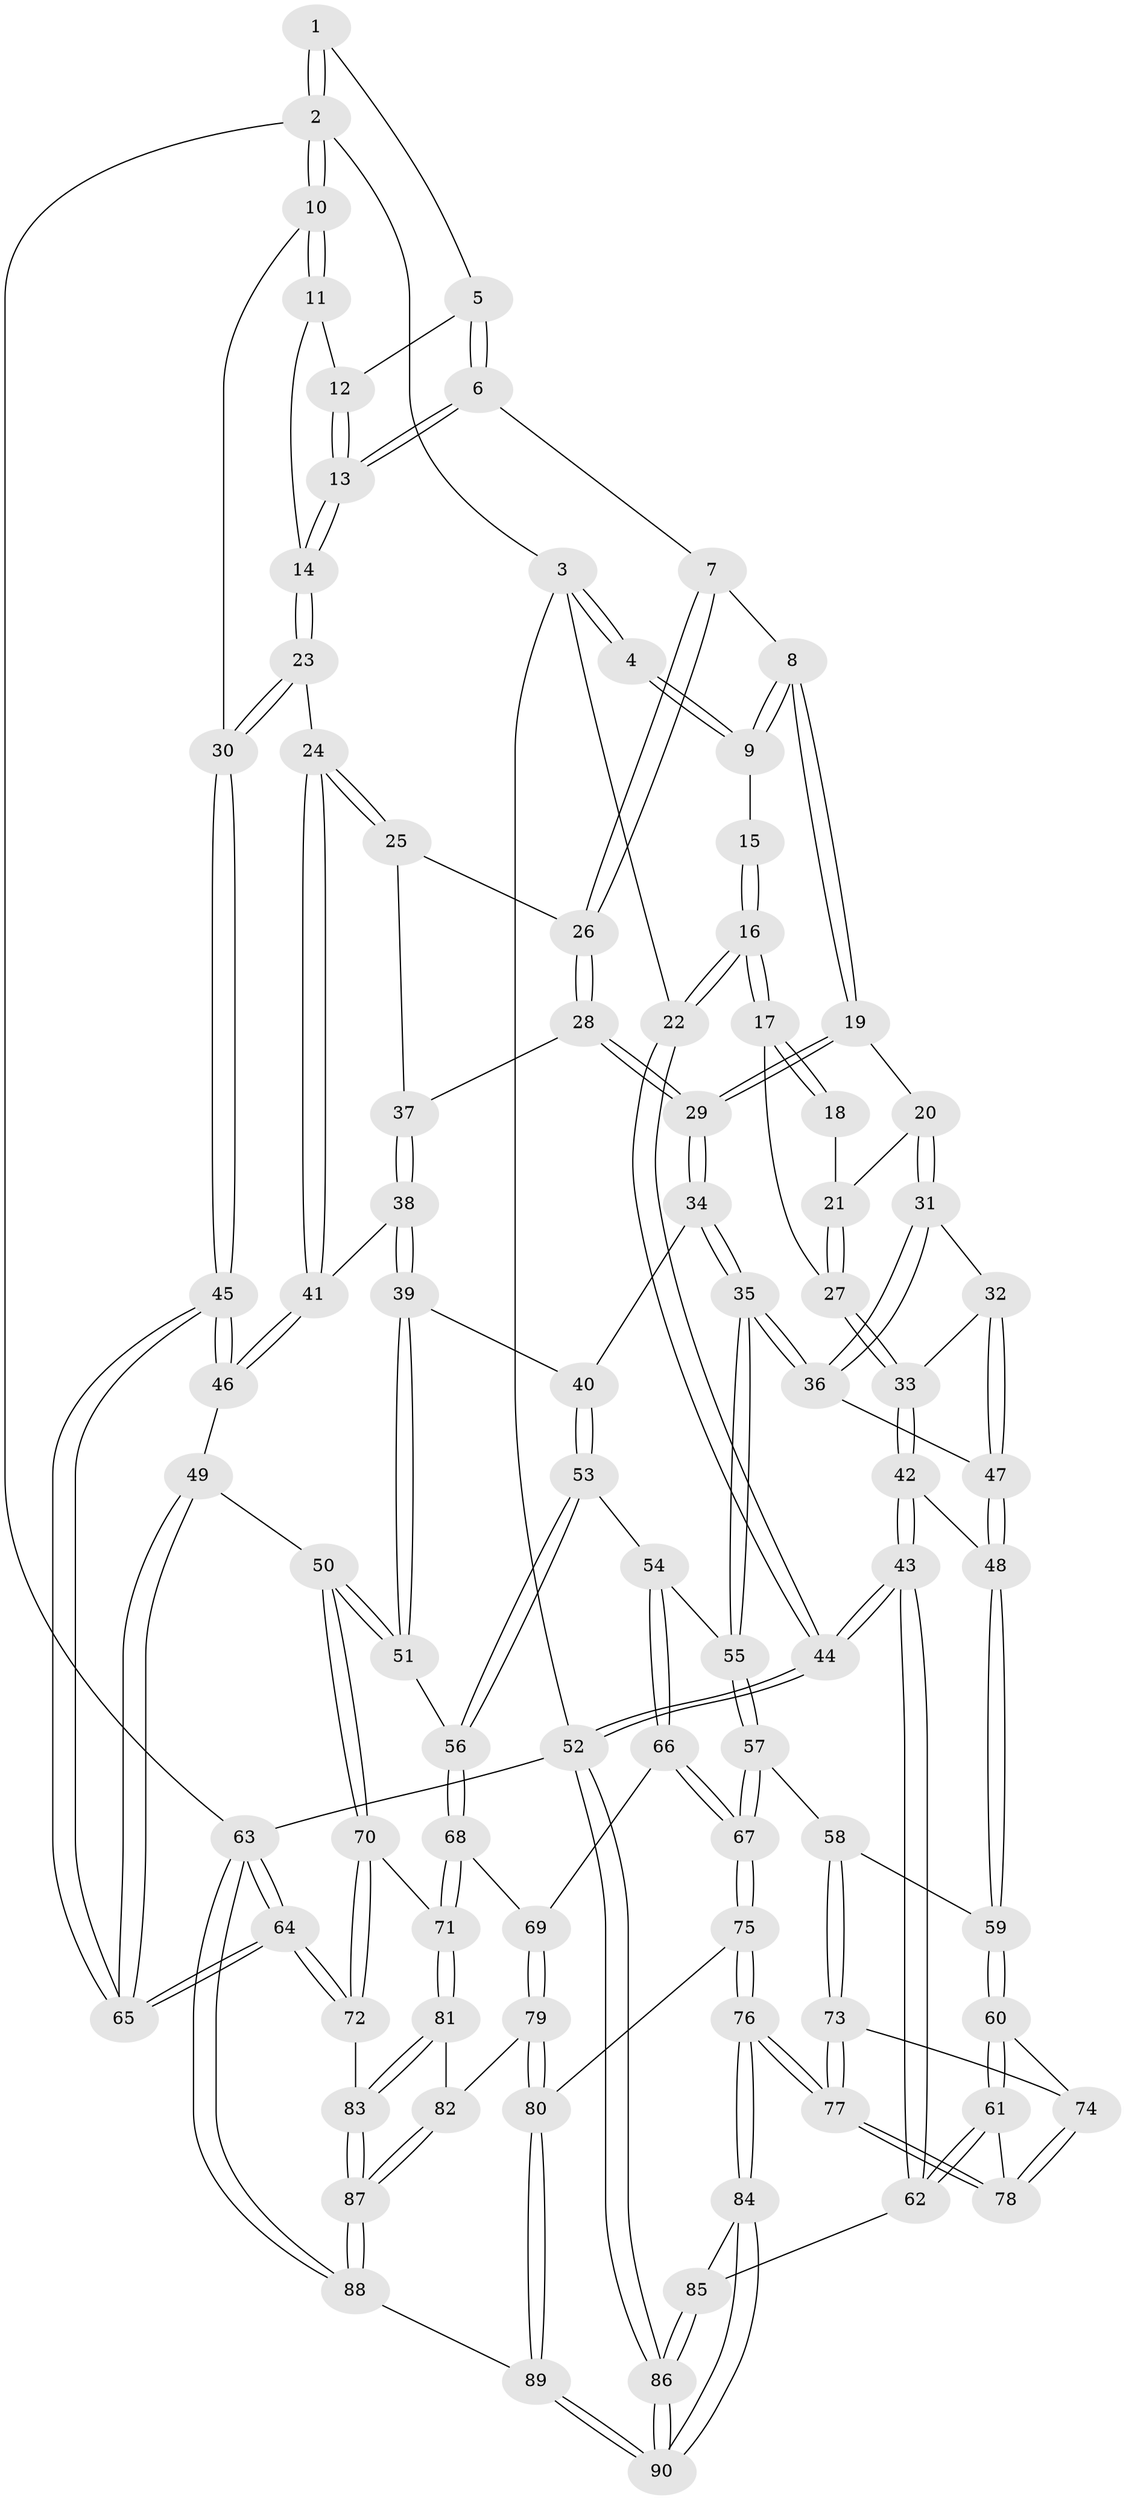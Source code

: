 // Generated by graph-tools (version 1.1) at 2025/27/03/09/25 03:27:14]
// undirected, 90 vertices, 222 edges
graph export_dot {
graph [start="1"]
  node [color=gray90,style=filled];
  1 [pos="+0.7826067597645139+0"];
  2 [pos="+1+0"];
  3 [pos="+0+0"];
  4 [pos="+0.38172422442471365+0"];
  5 [pos="+0.7797543390074653+0"];
  6 [pos="+0.663049163308333+0.1523209965880194"];
  7 [pos="+0.6581794479316151+0.15620420448443553"];
  8 [pos="+0.4804005435851338+0.17705389176296119"];
  9 [pos="+0.43127182421810023+0.12201530459563346"];
  10 [pos="+1+0"];
  11 [pos="+0.9820162881964016+0.11162974087754485"];
  12 [pos="+0.8548372047450488+0.11127680430485884"];
  13 [pos="+0.8326363955035462+0.20322150638268408"];
  14 [pos="+0.8641596471981878+0.2402621039388577"];
  15 [pos="+0.38545990450897144+0.13936367617276935"];
  16 [pos="+0+0"];
  17 [pos="+0+0.0846594303056815"];
  18 [pos="+0.355617339851786+0.15681569533323494"];
  19 [pos="+0.4753116067317994+0.21895607747048373"];
  20 [pos="+0.3658493069984521+0.3184745941354025"];
  21 [pos="+0.25485449172739366+0.23270302905726822"];
  22 [pos="+0+0"];
  23 [pos="+0.8766738637697331+0.2776446403533321"];
  24 [pos="+0.8301327197159826+0.3505426425386582"];
  25 [pos="+0.7643129662510955+0.33981795220041355"];
  26 [pos="+0.6854957752785902+0.3033730495401912"];
  27 [pos="+0.11485706000783064+0.2745127642999502"];
  28 [pos="+0.6338243541449142+0.35524867036992575"];
  29 [pos="+0.545975211370666+0.40639808215657736"];
  30 [pos="+1+0.32206536312887935"];
  31 [pos="+0.33478030125009045+0.3868755560630973"];
  32 [pos="+0.32458930321717083+0.3854771096224001"];
  33 [pos="+0.13115124466699696+0.3135990418491589"];
  34 [pos="+0.5394522206635929+0.43730022219282016"];
  35 [pos="+0.4301784023140405+0.49894061794751454"];
  36 [pos="+0.3892067406504847+0.4668116889379638"];
  37 [pos="+0.7038021035917414+0.40966787971097385"];
  38 [pos="+0.7049271987422472+0.4530391671819116"];
  39 [pos="+0.6901599637164453+0.474731364241161"];
  40 [pos="+0.5818256191421688+0.4705681489542405"];
  41 [pos="+0.8365390953314565+0.397350832798445"];
  42 [pos="+0.12536356017085135+0.4696449986202032"];
  43 [pos="+0+0.6529031663121091"];
  44 [pos="+0+0.6529747151479149"];
  45 [pos="+1+0.4239123792990676"];
  46 [pos="+0.8596514340050622+0.4500334565355605"];
  47 [pos="+0.1882832192786817+0.5169690749230952"];
  48 [pos="+0.18525484572947185+0.5183608704297725"];
  49 [pos="+0.8352188069186366+0.5647923959200276"];
  50 [pos="+0.821867205578475+0.5740699033676794"];
  51 [pos="+0.7742096552693417+0.5695330899624217"];
  52 [pos="+0+1"];
  53 [pos="+0.6166166332577685+0.5781976144609178"];
  54 [pos="+0.5532665449192958+0.6327727698731472"];
  55 [pos="+0.42090446623504296+0.5460412798737018"];
  56 [pos="+0.6786345783513554+0.6142349249619815"];
  57 [pos="+0.39716970178706307+0.5860016813386181"];
  58 [pos="+0.37279338791468253+0.6018403093769741"];
  59 [pos="+0.19675796674966817+0.5471071922867715"];
  60 [pos="+0.18130613571839937+0.6630176736710064"];
  61 [pos="+0.15312505912262864+0.7131307544550106"];
  62 [pos="+0.12768659184319547+0.7302954299722538"];
  63 [pos="+1+1"];
  64 [pos="+1+0.8837757914716761"];
  65 [pos="+1+0.6771826642237304"];
  66 [pos="+0.5540089896212048+0.663090779350938"];
  67 [pos="+0.4953551473333327+0.7440360226308541"];
  68 [pos="+0.6691141139782699+0.6684027403771162"];
  69 [pos="+0.6294795099141869+0.6915414891245644"];
  70 [pos="+0.8184752515584013+0.6526656897740636"];
  71 [pos="+0.7312830342936035+0.7436806449030655"];
  72 [pos="+0.937877213999487+0.8387974930918799"];
  73 [pos="+0.36815096913140855+0.6095148733940767"];
  74 [pos="+0.31050566214789216+0.6477417376447476"];
  75 [pos="+0.4927429872284509+0.8408288757130916"];
  76 [pos="+0.3863473294720691+0.8615386718498899"];
  77 [pos="+0.35974011741938755+0.8114028352827019"];
  78 [pos="+0.2798369268295372+0.7456642326407881"];
  79 [pos="+0.5843546538612601+0.8452788715556274"];
  80 [pos="+0.5293888538042596+0.8559367534484502"];
  81 [pos="+0.7291132341712828+0.8038509357148653"];
  82 [pos="+0.6602161413467782+0.8527673775388434"];
  83 [pos="+0.9185266618951915+0.8430566313053911"];
  84 [pos="+0.32743643515608584+0.9251787163603574"];
  85 [pos="+0.15069650393113948+0.8273343368308153"];
  86 [pos="+0+1"];
  87 [pos="+0.7450414234280549+1"];
  88 [pos="+0.7283351331185356+1"];
  89 [pos="+0.5877322358459874+1"];
  90 [pos="+0.2429050423199747+1"];
  1 -- 2;
  1 -- 2;
  1 -- 5;
  2 -- 3;
  2 -- 10;
  2 -- 10;
  2 -- 63;
  3 -- 4;
  3 -- 4;
  3 -- 22;
  3 -- 52;
  4 -- 9;
  4 -- 9;
  5 -- 6;
  5 -- 6;
  5 -- 12;
  6 -- 7;
  6 -- 13;
  6 -- 13;
  7 -- 8;
  7 -- 26;
  7 -- 26;
  8 -- 9;
  8 -- 9;
  8 -- 19;
  8 -- 19;
  9 -- 15;
  10 -- 11;
  10 -- 11;
  10 -- 30;
  11 -- 12;
  11 -- 14;
  12 -- 13;
  12 -- 13;
  13 -- 14;
  13 -- 14;
  14 -- 23;
  14 -- 23;
  15 -- 16;
  15 -- 16;
  16 -- 17;
  16 -- 17;
  16 -- 22;
  16 -- 22;
  17 -- 18;
  17 -- 18;
  17 -- 27;
  18 -- 21;
  19 -- 20;
  19 -- 29;
  19 -- 29;
  20 -- 21;
  20 -- 31;
  20 -- 31;
  21 -- 27;
  21 -- 27;
  22 -- 44;
  22 -- 44;
  23 -- 24;
  23 -- 30;
  23 -- 30;
  24 -- 25;
  24 -- 25;
  24 -- 41;
  24 -- 41;
  25 -- 26;
  25 -- 37;
  26 -- 28;
  26 -- 28;
  27 -- 33;
  27 -- 33;
  28 -- 29;
  28 -- 29;
  28 -- 37;
  29 -- 34;
  29 -- 34;
  30 -- 45;
  30 -- 45;
  31 -- 32;
  31 -- 36;
  31 -- 36;
  32 -- 33;
  32 -- 47;
  32 -- 47;
  33 -- 42;
  33 -- 42;
  34 -- 35;
  34 -- 35;
  34 -- 40;
  35 -- 36;
  35 -- 36;
  35 -- 55;
  35 -- 55;
  36 -- 47;
  37 -- 38;
  37 -- 38;
  38 -- 39;
  38 -- 39;
  38 -- 41;
  39 -- 40;
  39 -- 51;
  39 -- 51;
  40 -- 53;
  40 -- 53;
  41 -- 46;
  41 -- 46;
  42 -- 43;
  42 -- 43;
  42 -- 48;
  43 -- 44;
  43 -- 44;
  43 -- 62;
  43 -- 62;
  44 -- 52;
  44 -- 52;
  45 -- 46;
  45 -- 46;
  45 -- 65;
  45 -- 65;
  46 -- 49;
  47 -- 48;
  47 -- 48;
  48 -- 59;
  48 -- 59;
  49 -- 50;
  49 -- 65;
  49 -- 65;
  50 -- 51;
  50 -- 51;
  50 -- 70;
  50 -- 70;
  51 -- 56;
  52 -- 86;
  52 -- 86;
  52 -- 63;
  53 -- 54;
  53 -- 56;
  53 -- 56;
  54 -- 55;
  54 -- 66;
  54 -- 66;
  55 -- 57;
  55 -- 57;
  56 -- 68;
  56 -- 68;
  57 -- 58;
  57 -- 67;
  57 -- 67;
  58 -- 59;
  58 -- 73;
  58 -- 73;
  59 -- 60;
  59 -- 60;
  60 -- 61;
  60 -- 61;
  60 -- 74;
  61 -- 62;
  61 -- 62;
  61 -- 78;
  62 -- 85;
  63 -- 64;
  63 -- 64;
  63 -- 88;
  63 -- 88;
  64 -- 65;
  64 -- 65;
  64 -- 72;
  64 -- 72;
  66 -- 67;
  66 -- 67;
  66 -- 69;
  67 -- 75;
  67 -- 75;
  68 -- 69;
  68 -- 71;
  68 -- 71;
  69 -- 79;
  69 -- 79;
  70 -- 71;
  70 -- 72;
  70 -- 72;
  71 -- 81;
  71 -- 81;
  72 -- 83;
  73 -- 74;
  73 -- 77;
  73 -- 77;
  74 -- 78;
  74 -- 78;
  75 -- 76;
  75 -- 76;
  75 -- 80;
  76 -- 77;
  76 -- 77;
  76 -- 84;
  76 -- 84;
  77 -- 78;
  77 -- 78;
  79 -- 80;
  79 -- 80;
  79 -- 82;
  80 -- 89;
  80 -- 89;
  81 -- 82;
  81 -- 83;
  81 -- 83;
  82 -- 87;
  82 -- 87;
  83 -- 87;
  83 -- 87;
  84 -- 85;
  84 -- 90;
  84 -- 90;
  85 -- 86;
  85 -- 86;
  86 -- 90;
  86 -- 90;
  87 -- 88;
  87 -- 88;
  88 -- 89;
  89 -- 90;
  89 -- 90;
}
